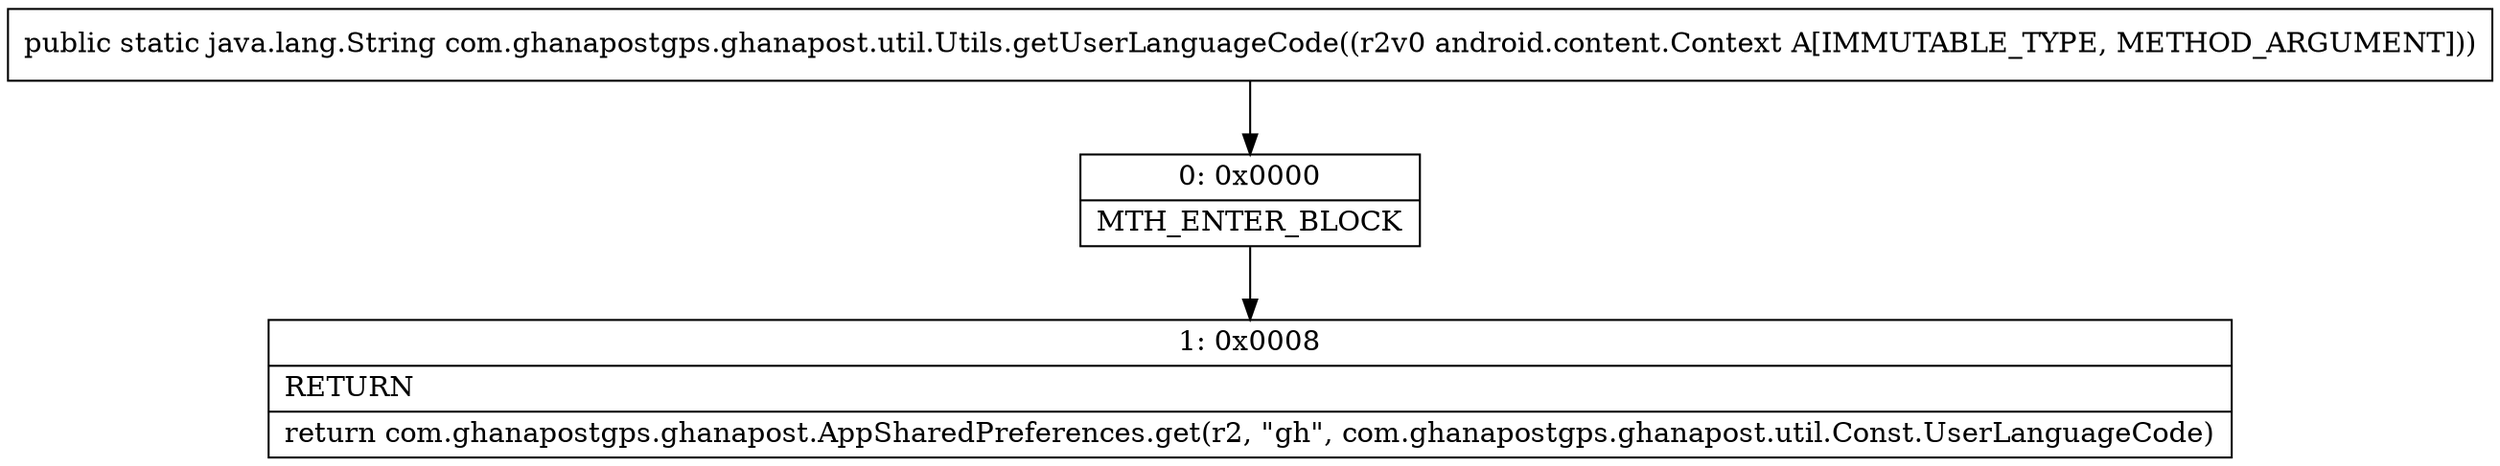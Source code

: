 digraph "CFG forcom.ghanapostgps.ghanapost.util.Utils.getUserLanguageCode(Landroid\/content\/Context;)Ljava\/lang\/String;" {
Node_0 [shape=record,label="{0\:\ 0x0000|MTH_ENTER_BLOCK\l}"];
Node_1 [shape=record,label="{1\:\ 0x0008|RETURN\l|return com.ghanapostgps.ghanapost.AppSharedPreferences.get(r2, \"gh\", com.ghanapostgps.ghanapost.util.Const.UserLanguageCode)\l}"];
MethodNode[shape=record,label="{public static java.lang.String com.ghanapostgps.ghanapost.util.Utils.getUserLanguageCode((r2v0 android.content.Context A[IMMUTABLE_TYPE, METHOD_ARGUMENT])) }"];
MethodNode -> Node_0;
Node_0 -> Node_1;
}

